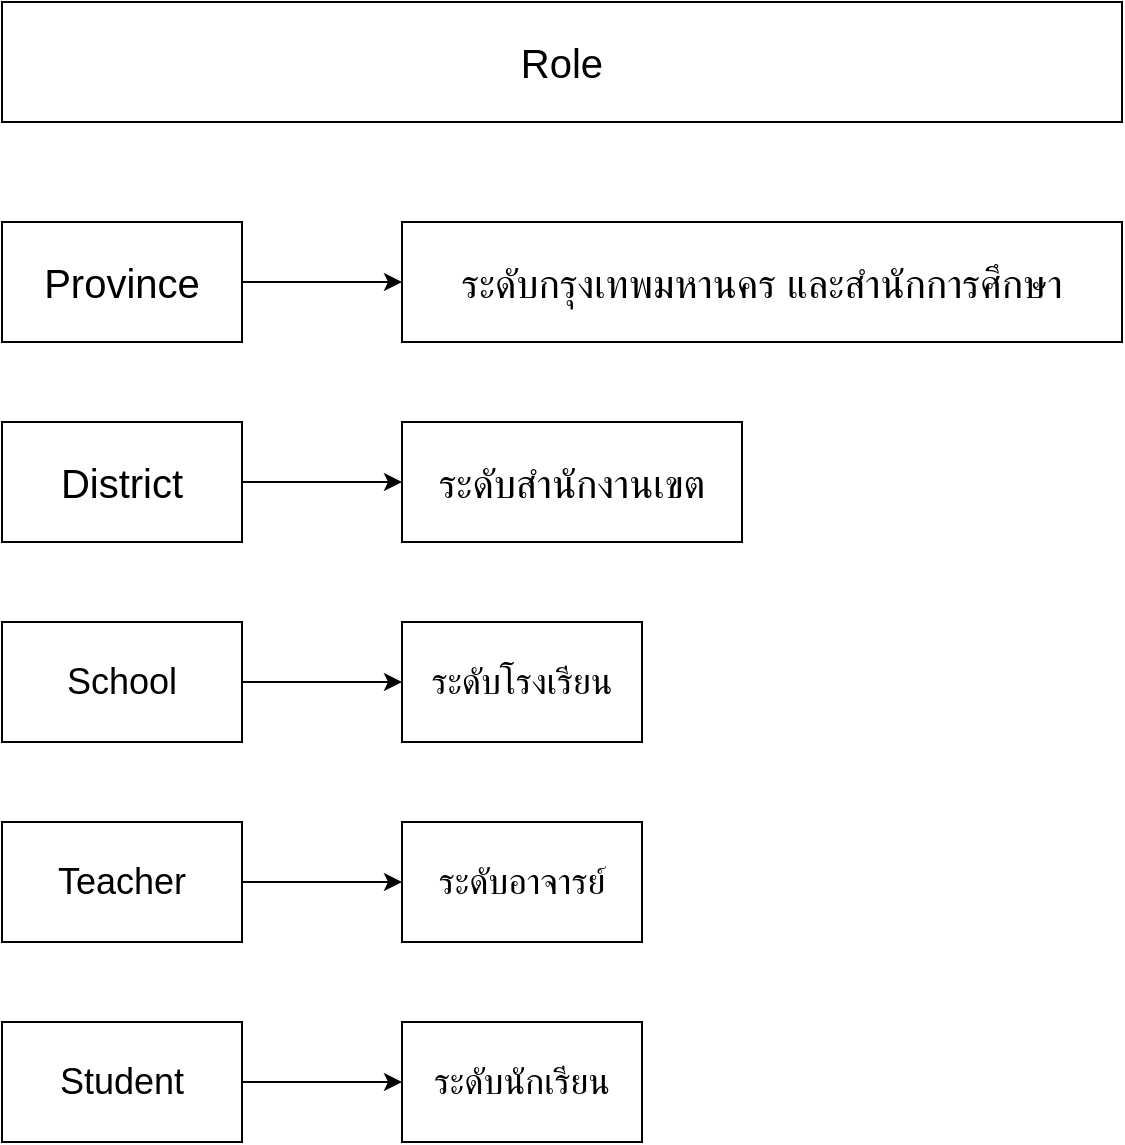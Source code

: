 <mxfile version="24.7.17">
  <diagram name="หน้า-1" id="ZxnItBxDrABQzpABbAtW">
    <mxGraphModel dx="1434" dy="738" grid="1" gridSize="10" guides="1" tooltips="1" connect="1" arrows="1" fold="1" page="1" pageScale="1" pageWidth="827" pageHeight="1169" math="0" shadow="0">
      <root>
        <mxCell id="0" />
        <mxCell id="1" parent="0" />
        <mxCell id="zZXyO9KnFLRhv8u2p3xe-45" value="" style="edgeStyle=orthogonalEdgeStyle;rounded=0;orthogonalLoop=1;jettySize=auto;html=1;" parent="1" source="zZXyO9KnFLRhv8u2p3xe-28" target="zZXyO9KnFLRhv8u2p3xe-44" edge="1">
          <mxGeometry relative="1" as="geometry" />
        </mxCell>
        <mxCell id="zZXyO9KnFLRhv8u2p3xe-28" value="School" style="rounded=0;whiteSpace=wrap;html=1;fontSize=18;" parent="1" vertex="1">
          <mxGeometry x="110" y="390" width="120" height="60" as="geometry" />
        </mxCell>
        <mxCell id="zZXyO9KnFLRhv8u2p3xe-47" value="" style="edgeStyle=orthogonalEdgeStyle;rounded=0;orthogonalLoop=1;jettySize=auto;html=1;" parent="1" source="zZXyO9KnFLRhv8u2p3xe-31" target="zZXyO9KnFLRhv8u2p3xe-46" edge="1">
          <mxGeometry relative="1" as="geometry" />
        </mxCell>
        <mxCell id="zZXyO9KnFLRhv8u2p3xe-31" value="Teacher" style="rounded=0;whiteSpace=wrap;html=1;fontSize=18;" parent="1" vertex="1">
          <mxGeometry x="110" y="490" width="120" height="60" as="geometry" />
        </mxCell>
        <mxCell id="zZXyO9KnFLRhv8u2p3xe-49" value="" style="edgeStyle=orthogonalEdgeStyle;rounded=0;orthogonalLoop=1;jettySize=auto;html=1;" parent="1" source="zZXyO9KnFLRhv8u2p3xe-32" target="zZXyO9KnFLRhv8u2p3xe-48" edge="1">
          <mxGeometry relative="1" as="geometry" />
        </mxCell>
        <mxCell id="zZXyO9KnFLRhv8u2p3xe-32" value="Student" style="rounded=0;whiteSpace=wrap;html=1;fontSize=18;" parent="1" vertex="1">
          <mxGeometry x="110" y="590" width="120" height="60" as="geometry" />
        </mxCell>
        <mxCell id="zZXyO9KnFLRhv8u2p3xe-43" value="" style="edgeStyle=orthogonalEdgeStyle;rounded=0;orthogonalLoop=1;jettySize=auto;html=1;" parent="1" source="zZXyO9KnFLRhv8u2p3xe-38" target="zZXyO9KnFLRhv8u2p3xe-42" edge="1">
          <mxGeometry relative="1" as="geometry" />
        </mxCell>
        <mxCell id="zZXyO9KnFLRhv8u2p3xe-38" value="&lt;font style=&quot;font-size: 20px;&quot;&gt;District&lt;/font&gt;" style="rounded=0;whiteSpace=wrap;html=1;" parent="1" vertex="1">
          <mxGeometry x="110" y="290" width="120" height="60" as="geometry" />
        </mxCell>
        <mxCell id="zZXyO9KnFLRhv8u2p3xe-41" value="" style="edgeStyle=orthogonalEdgeStyle;rounded=0;orthogonalLoop=1;jettySize=auto;html=1;" parent="1" source="zZXyO9KnFLRhv8u2p3xe-39" target="zZXyO9KnFLRhv8u2p3xe-40" edge="1">
          <mxGeometry relative="1" as="geometry" />
        </mxCell>
        <mxCell id="zZXyO9KnFLRhv8u2p3xe-39" value="&lt;font style=&quot;font-size: 20px;&quot;&gt;Province&lt;/font&gt;" style="rounded=0;whiteSpace=wrap;html=1;" parent="1" vertex="1">
          <mxGeometry x="110" y="190" width="120" height="60" as="geometry" />
        </mxCell>
        <mxCell id="zZXyO9KnFLRhv8u2p3xe-40" value="&lt;span style=&quot;font-size: 20px;&quot;&gt;ระดับกรุงเทพมหานคร และสำนักการศึกษา&lt;/span&gt;" style="rounded=0;whiteSpace=wrap;html=1;" parent="1" vertex="1">
          <mxGeometry x="310" y="190" width="360" height="60" as="geometry" />
        </mxCell>
        <mxCell id="zZXyO9KnFLRhv8u2p3xe-42" value="&lt;font style=&quot;font-size: 20px;&quot;&gt;ระดับสำนักงานเขต&lt;/font&gt;" style="rounded=0;whiteSpace=wrap;html=1;" parent="1" vertex="1">
          <mxGeometry x="310" y="290" width="170" height="60" as="geometry" />
        </mxCell>
        <mxCell id="zZXyO9KnFLRhv8u2p3xe-44" value="ระดับโรงเรียน" style="rounded=0;whiteSpace=wrap;html=1;fontSize=18;" parent="1" vertex="1">
          <mxGeometry x="310" y="390" width="120" height="60" as="geometry" />
        </mxCell>
        <mxCell id="zZXyO9KnFLRhv8u2p3xe-46" value="ระดับอาจารย์" style="rounded=0;whiteSpace=wrap;html=1;fontSize=18;" parent="1" vertex="1">
          <mxGeometry x="310" y="490" width="120" height="60" as="geometry" />
        </mxCell>
        <mxCell id="zZXyO9KnFLRhv8u2p3xe-48" value="ระดับนักเรียน" style="rounded=0;whiteSpace=wrap;html=1;fontSize=18;" parent="1" vertex="1">
          <mxGeometry x="310" y="590" width="120" height="60" as="geometry" />
        </mxCell>
        <mxCell id="zZXyO9KnFLRhv8u2p3xe-50" value="&lt;span style=&quot;font-size: 20px;&quot;&gt;Role&lt;/span&gt;" style="rounded=0;whiteSpace=wrap;html=1;" parent="1" vertex="1">
          <mxGeometry x="110" y="80" width="560" height="60" as="geometry" />
        </mxCell>
      </root>
    </mxGraphModel>
  </diagram>
</mxfile>
